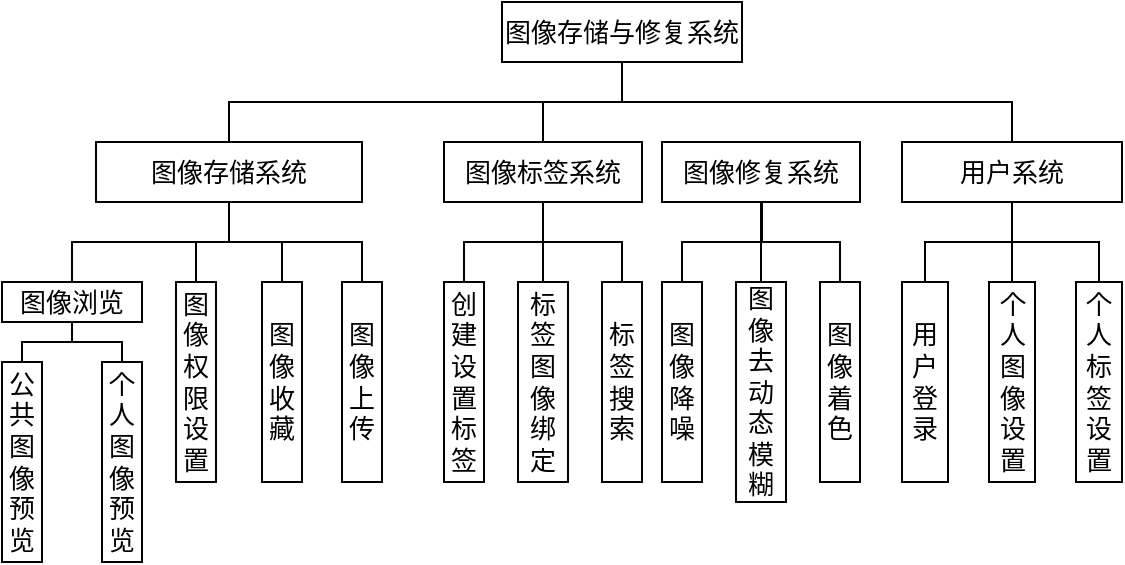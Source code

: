 <mxfile version="21.2.9" type="github">
  <diagram name="第 1 页" id="iMcofbvROrFCo-YO9Vs_">
    <mxGraphModel dx="797" dy="414" grid="1" gridSize="10" guides="1" tooltips="1" connect="1" arrows="1" fold="1" page="1" pageScale="1" pageWidth="583" pageHeight="827" math="0" shadow="0">
      <root>
        <mxCell id="0" />
        <mxCell id="1" parent="0" />
        <mxCell id="7Xu_Gq0dWQEim5B7DnOH-2" style="rounded=0;orthogonalLoop=1;jettySize=auto;html=1;exitX=0.5;exitY=1;exitDx=0;exitDy=0;entryX=0.5;entryY=0;entryDx=0;entryDy=0;edgeStyle=orthogonalEdgeStyle;endArrow=none;endFill=0;fontFamily=宋体;" edge="1" parent="1" source="7Xu_Gq0dWQEim5B7DnOH-5" target="7Xu_Gq0dWQEim5B7DnOH-19">
          <mxGeometry relative="1" as="geometry" />
        </mxCell>
        <mxCell id="7Xu_Gq0dWQEim5B7DnOH-3" style="edgeStyle=orthogonalEdgeStyle;rounded=0;orthogonalLoop=1;jettySize=auto;html=1;exitX=0.5;exitY=1;exitDx=0;exitDy=0;entryX=0.5;entryY=0;entryDx=0;entryDy=0;endArrow=none;endFill=0;fontFamily=宋体;" edge="1" parent="1" source="7Xu_Gq0dWQEim5B7DnOH-5" target="7Xu_Gq0dWQEim5B7DnOH-9">
          <mxGeometry relative="1" as="geometry" />
        </mxCell>
        <mxCell id="7Xu_Gq0dWQEim5B7DnOH-5" value="图像存储与修复系统" style="rounded=0;whiteSpace=wrap;html=1;fontFamily=宋体;fontSize=13;" vertex="1" parent="1">
          <mxGeometry x="260" y="20" width="120" height="30" as="geometry" />
        </mxCell>
        <mxCell id="7Xu_Gq0dWQEim5B7DnOH-19" value="图像存储系统" style="rounded=0;whiteSpace=wrap;html=1;fontSize=13;fontFamily=宋体;" vertex="1" parent="1">
          <mxGeometry x="57" y="90" width="133" height="30" as="geometry" />
        </mxCell>
        <mxCell id="7Xu_Gq0dWQEim5B7DnOH-55" style="edgeStyle=orthogonalEdgeStyle;shape=connector;rounded=0;orthogonalLoop=1;jettySize=auto;html=1;exitX=0.5;exitY=0;exitDx=0;exitDy=0;entryX=0.5;entryY=1;entryDx=0;entryDy=0;labelBackgroundColor=default;strokeColor=default;fontFamily=Helvetica;fontSize=11;fontColor=default;endArrow=none;endFill=0;" edge="1" parent="1" source="7Xu_Gq0dWQEim5B7DnOH-21" target="7Xu_Gq0dWQEim5B7DnOH-19">
          <mxGeometry relative="1" as="geometry" />
        </mxCell>
        <mxCell id="7Xu_Gq0dWQEim5B7DnOH-21" value="图像权限设置" style="rounded=0;whiteSpace=wrap;html=1;fontSize=13;fontFamily=宋体;" vertex="1" parent="1">
          <mxGeometry x="97" y="160" width="20" height="100" as="geometry" />
        </mxCell>
        <mxCell id="7Xu_Gq0dWQEim5B7DnOH-56" style="edgeStyle=orthogonalEdgeStyle;shape=connector;rounded=0;orthogonalLoop=1;jettySize=auto;html=1;exitX=0.5;exitY=0;exitDx=0;exitDy=0;entryX=0.5;entryY=1;entryDx=0;entryDy=0;labelBackgroundColor=default;strokeColor=default;fontFamily=Helvetica;fontSize=11;fontColor=default;endArrow=none;endFill=0;" edge="1" parent="1" source="7Xu_Gq0dWQEim5B7DnOH-23" target="7Xu_Gq0dWQEim5B7DnOH-19">
          <mxGeometry relative="1" as="geometry" />
        </mxCell>
        <mxCell id="7Xu_Gq0dWQEim5B7DnOH-23" value="图像收藏" style="rounded=0;whiteSpace=wrap;html=1;fontSize=13;fontFamily=宋体;" vertex="1" parent="1">
          <mxGeometry x="140" y="160" width="20" height="100" as="geometry" />
        </mxCell>
        <mxCell id="7Xu_Gq0dWQEim5B7DnOH-32" style="edgeStyle=orthogonalEdgeStyle;shape=connector;rounded=0;orthogonalLoop=1;jettySize=auto;html=1;exitX=0.5;exitY=0;exitDx=0;exitDy=0;entryX=0.5;entryY=1;entryDx=0;entryDy=0;labelBackgroundColor=default;strokeColor=default;fontFamily=Helvetica;fontSize=11;fontColor=default;endArrow=none;endFill=0;" edge="1" parent="1" source="7Xu_Gq0dWQEim5B7DnOH-8" target="7Xu_Gq0dWQEim5B7DnOH-19">
          <mxGeometry relative="1" as="geometry" />
        </mxCell>
        <mxCell id="7Xu_Gq0dWQEim5B7DnOH-8" value="图像浏览" style="rounded=0;whiteSpace=wrap;html=1;fontSize=13;fontFamily=宋体;" vertex="1" parent="1">
          <mxGeometry x="10" y="160" width="70" height="20" as="geometry" />
        </mxCell>
        <mxCell id="7Xu_Gq0dWQEim5B7DnOH-13" value="公共图像预览" style="rounded=0;whiteSpace=wrap;html=1;fontSize=13;fontFamily=宋体;" vertex="1" parent="1">
          <mxGeometry x="10" y="200" width="20" height="100" as="geometry" />
        </mxCell>
        <mxCell id="7Xu_Gq0dWQEim5B7DnOH-6" style="edgeStyle=orthogonalEdgeStyle;shape=connector;rounded=0;orthogonalLoop=1;jettySize=auto;html=1;exitX=0.5;exitY=1;exitDx=0;exitDy=0;entryX=0.5;entryY=0;entryDx=0;entryDy=0;labelBackgroundColor=default;strokeColor=default;fontFamily=宋体;fontSize=11;fontColor=default;endArrow=none;endFill=0;" edge="1" parent="1" source="7Xu_Gq0dWQEim5B7DnOH-8" target="7Xu_Gq0dWQEim5B7DnOH-13">
          <mxGeometry relative="1" as="geometry">
            <Array as="points">
              <mxPoint x="45" y="190" />
              <mxPoint x="20" y="190" />
            </Array>
          </mxGeometry>
        </mxCell>
        <mxCell id="7Xu_Gq0dWQEim5B7DnOH-14" value="个人图像预览" style="rounded=0;whiteSpace=wrap;html=1;fontSize=13;fontFamily=宋体;" vertex="1" parent="1">
          <mxGeometry x="60" y="200" width="20" height="100" as="geometry" />
        </mxCell>
        <mxCell id="7Xu_Gq0dWQEim5B7DnOH-7" style="edgeStyle=orthogonalEdgeStyle;shape=connector;rounded=0;orthogonalLoop=1;jettySize=auto;html=1;exitX=0.5;exitY=1;exitDx=0;exitDy=0;entryX=0.5;entryY=0;entryDx=0;entryDy=0;labelBackgroundColor=default;strokeColor=default;fontFamily=宋体;fontSize=11;fontColor=default;endArrow=none;endFill=0;" edge="1" parent="1" source="7Xu_Gq0dWQEim5B7DnOH-8" target="7Xu_Gq0dWQEim5B7DnOH-14">
          <mxGeometry relative="1" as="geometry">
            <Array as="points">
              <mxPoint x="45" y="190" />
              <mxPoint x="70" y="190" />
            </Array>
          </mxGeometry>
        </mxCell>
        <mxCell id="7Xu_Gq0dWQEim5B7DnOH-35" value="" style="group" vertex="1" connectable="0" parent="1">
          <mxGeometry x="460" y="90" width="110" height="170" as="geometry" />
        </mxCell>
        <mxCell id="7Xu_Gq0dWQEim5B7DnOH-9" value="用户系统" style="rounded=0;whiteSpace=wrap;html=1;fontSize=13;fontFamily=宋体;" vertex="1" parent="7Xu_Gq0dWQEim5B7DnOH-35">
          <mxGeometry width="110" height="30" as="geometry" />
        </mxCell>
        <mxCell id="7Xu_Gq0dWQEim5B7DnOH-24" style="edgeStyle=orthogonalEdgeStyle;shape=connector;rounded=0;orthogonalLoop=1;jettySize=auto;html=1;exitX=0.5;exitY=0;exitDx=0;exitDy=0;entryX=0.5;entryY=1;entryDx=0;entryDy=0;labelBackgroundColor=default;strokeColor=default;fontFamily=宋体;fontSize=11;fontColor=default;endArrow=none;endFill=0;" edge="1" parent="7Xu_Gq0dWQEim5B7DnOH-35" source="7Xu_Gq0dWQEim5B7DnOH-25" target="7Xu_Gq0dWQEim5B7DnOH-9">
          <mxGeometry relative="1" as="geometry" />
        </mxCell>
        <mxCell id="7Xu_Gq0dWQEim5B7DnOH-25" value="用户登录" style="rounded=0;whiteSpace=wrap;html=1;fontSize=13;fontFamily=宋体;" vertex="1" parent="7Xu_Gq0dWQEim5B7DnOH-35">
          <mxGeometry y="70" width="23" height="100" as="geometry" />
        </mxCell>
        <mxCell id="7Xu_Gq0dWQEim5B7DnOH-26" style="edgeStyle=orthogonalEdgeStyle;shape=connector;rounded=0;orthogonalLoop=1;jettySize=auto;html=1;exitX=0.5;exitY=0;exitDx=0;exitDy=0;entryX=0.5;entryY=1;entryDx=0;entryDy=0;labelBackgroundColor=default;strokeColor=default;fontFamily=宋体;fontSize=11;fontColor=default;endArrow=none;endFill=0;" edge="1" parent="7Xu_Gq0dWQEim5B7DnOH-35" source="7Xu_Gq0dWQEim5B7DnOH-27" target="7Xu_Gq0dWQEim5B7DnOH-9">
          <mxGeometry relative="1" as="geometry" />
        </mxCell>
        <mxCell id="7Xu_Gq0dWQEim5B7DnOH-27" value="个人标签设置" style="rounded=0;whiteSpace=wrap;html=1;fontSize=13;fontFamily=宋体;" vertex="1" parent="7Xu_Gq0dWQEim5B7DnOH-35">
          <mxGeometry x="87" y="70" width="23" height="100" as="geometry" />
        </mxCell>
        <mxCell id="7Xu_Gq0dWQEim5B7DnOH-34" style="edgeStyle=orthogonalEdgeStyle;shape=connector;rounded=0;orthogonalLoop=1;jettySize=auto;html=1;exitX=0.5;exitY=0;exitDx=0;exitDy=0;labelBackgroundColor=default;strokeColor=default;fontFamily=Helvetica;fontSize=11;fontColor=default;endArrow=none;endFill=0;" edge="1" parent="7Xu_Gq0dWQEim5B7DnOH-35" source="7Xu_Gq0dWQEim5B7DnOH-33">
          <mxGeometry relative="1" as="geometry">
            <mxPoint x="55" y="30" as="targetPoint" />
          </mxGeometry>
        </mxCell>
        <mxCell id="7Xu_Gq0dWQEim5B7DnOH-33" value="个人图像设置" style="rounded=0;whiteSpace=wrap;html=1;fontSize=13;fontFamily=宋体;" vertex="1" parent="7Xu_Gq0dWQEim5B7DnOH-35">
          <mxGeometry x="43.5" y="70" width="23" height="100" as="geometry" />
        </mxCell>
        <mxCell id="7Xu_Gq0dWQEim5B7DnOH-42" style="edgeStyle=orthogonalEdgeStyle;shape=connector;rounded=0;orthogonalLoop=1;jettySize=auto;html=1;exitX=0.5;exitY=0;exitDx=0;exitDy=0;entryX=0.5;entryY=1;entryDx=0;entryDy=0;labelBackgroundColor=default;strokeColor=default;fontFamily=Helvetica;fontSize=11;fontColor=default;endArrow=none;endFill=0;" edge="1" parent="1" source="7Xu_Gq0dWQEim5B7DnOH-36" target="7Xu_Gq0dWQEim5B7DnOH-5">
          <mxGeometry relative="1" as="geometry" />
        </mxCell>
        <mxCell id="7Xu_Gq0dWQEim5B7DnOH-36" value="图像标签系统" style="rounded=0;whiteSpace=wrap;html=1;fontSize=13;fontFamily=宋体;" vertex="1" parent="1">
          <mxGeometry x="231" y="90" width="99" height="30" as="geometry" />
        </mxCell>
        <mxCell id="7Xu_Gq0dWQEim5B7DnOH-40" style="edgeStyle=orthogonalEdgeStyle;shape=connector;rounded=0;orthogonalLoop=1;jettySize=auto;html=1;exitX=0.5;exitY=0;exitDx=0;exitDy=0;entryX=0.5;entryY=1;entryDx=0;entryDy=0;labelBackgroundColor=default;strokeColor=default;fontFamily=Helvetica;fontSize=11;fontColor=default;endArrow=none;endFill=0;" edge="1" parent="1" source="7Xu_Gq0dWQEim5B7DnOH-37" target="7Xu_Gq0dWQEim5B7DnOH-36">
          <mxGeometry relative="1" as="geometry" />
        </mxCell>
        <mxCell id="7Xu_Gq0dWQEim5B7DnOH-37" value="创建设置标签" style="rounded=0;whiteSpace=wrap;html=1;fontSize=13;fontFamily=宋体;" vertex="1" parent="1">
          <mxGeometry x="231" y="160" width="20" height="100" as="geometry" />
        </mxCell>
        <mxCell id="7Xu_Gq0dWQEim5B7DnOH-41" style="edgeStyle=orthogonalEdgeStyle;shape=connector;rounded=0;orthogonalLoop=1;jettySize=auto;html=1;exitX=0.5;exitY=0;exitDx=0;exitDy=0;entryX=0.5;entryY=1;entryDx=0;entryDy=0;labelBackgroundColor=default;strokeColor=default;fontFamily=Helvetica;fontSize=11;fontColor=default;endArrow=none;endFill=0;" edge="1" parent="1" source="7Xu_Gq0dWQEim5B7DnOH-38" target="7Xu_Gq0dWQEim5B7DnOH-36">
          <mxGeometry relative="1" as="geometry" />
        </mxCell>
        <mxCell id="7Xu_Gq0dWQEim5B7DnOH-38" value="标签图像绑定" style="rounded=0;whiteSpace=wrap;html=1;fontSize=13;fontFamily=宋体;" vertex="1" parent="1">
          <mxGeometry x="268" y="160" width="25" height="100" as="geometry" />
        </mxCell>
        <mxCell id="7Xu_Gq0dWQEim5B7DnOH-46" style="edgeStyle=orthogonalEdgeStyle;shape=connector;rounded=0;orthogonalLoop=1;jettySize=auto;html=1;exitX=0.5;exitY=0;exitDx=0;exitDy=0;entryX=0.5;entryY=1;entryDx=0;entryDy=0;labelBackgroundColor=default;strokeColor=default;fontFamily=Helvetica;fontSize=11;fontColor=default;endArrow=none;endFill=0;" edge="1" parent="1" source="7Xu_Gq0dWQEim5B7DnOH-39" target="7Xu_Gq0dWQEim5B7DnOH-36">
          <mxGeometry relative="1" as="geometry" />
        </mxCell>
        <mxCell id="7Xu_Gq0dWQEim5B7DnOH-39" value="标签搜索" style="rounded=0;whiteSpace=wrap;html=1;fontSize=13;fontFamily=宋体;" vertex="1" parent="1">
          <mxGeometry x="310" y="160" width="20" height="100" as="geometry" />
        </mxCell>
        <mxCell id="7Xu_Gq0dWQEim5B7DnOH-45" style="edgeStyle=orthogonalEdgeStyle;shape=connector;rounded=0;orthogonalLoop=1;jettySize=auto;html=1;exitX=0.5;exitY=0;exitDx=0;exitDy=0;entryX=0.5;entryY=1;entryDx=0;entryDy=0;labelBackgroundColor=default;strokeColor=default;fontFamily=Helvetica;fontSize=11;fontColor=default;endArrow=none;endFill=0;" edge="1" parent="1" source="7Xu_Gq0dWQEim5B7DnOH-43" target="7Xu_Gq0dWQEim5B7DnOH-19">
          <mxGeometry relative="1" as="geometry" />
        </mxCell>
        <mxCell id="7Xu_Gq0dWQEim5B7DnOH-43" value="图像上传" style="rounded=0;whiteSpace=wrap;html=1;fontSize=13;fontFamily=宋体;" vertex="1" parent="1">
          <mxGeometry x="180" y="160" width="20" height="100" as="geometry" />
        </mxCell>
        <mxCell id="7Xu_Gq0dWQEim5B7DnOH-47" value="图像修复系统" style="rounded=0;whiteSpace=wrap;html=1;fontSize=13;fontFamily=宋体;" vertex="1" parent="1">
          <mxGeometry x="340" y="90" width="99" height="30" as="geometry" />
        </mxCell>
        <mxCell id="7Xu_Gq0dWQEim5B7DnOH-51" style="edgeStyle=orthogonalEdgeStyle;shape=connector;rounded=0;orthogonalLoop=1;jettySize=auto;html=1;exitX=0.5;exitY=0;exitDx=0;exitDy=0;entryX=0.5;entryY=1;entryDx=0;entryDy=0;labelBackgroundColor=default;strokeColor=default;fontFamily=Helvetica;fontSize=11;fontColor=default;endArrow=none;endFill=0;" edge="1" parent="1" source="7Xu_Gq0dWQEim5B7DnOH-48" target="7Xu_Gq0dWQEim5B7DnOH-47">
          <mxGeometry relative="1" as="geometry" />
        </mxCell>
        <mxCell id="7Xu_Gq0dWQEim5B7DnOH-48" value="图像降噪" style="rounded=0;whiteSpace=wrap;html=1;fontSize=13;fontFamily=宋体;" vertex="1" parent="1">
          <mxGeometry x="340" y="160" width="20" height="100" as="geometry" />
        </mxCell>
        <mxCell id="7Xu_Gq0dWQEim5B7DnOH-52" style="edgeStyle=orthogonalEdgeStyle;shape=connector;rounded=0;orthogonalLoop=1;jettySize=auto;html=1;exitX=0.5;exitY=0;exitDx=0;exitDy=0;labelBackgroundColor=default;strokeColor=default;fontFamily=Helvetica;fontSize=11;fontColor=default;endArrow=none;endFill=0;" edge="1" parent="1" source="7Xu_Gq0dWQEim5B7DnOH-49">
          <mxGeometry relative="1" as="geometry">
            <mxPoint x="389.538" y="120" as="targetPoint" />
          </mxGeometry>
        </mxCell>
        <mxCell id="7Xu_Gq0dWQEim5B7DnOH-49" value="图像去动态模糊" style="rounded=0;whiteSpace=wrap;html=1;fontSize=13;fontFamily=宋体;" vertex="1" parent="1">
          <mxGeometry x="377" y="160" width="25" height="110" as="geometry" />
        </mxCell>
        <mxCell id="7Xu_Gq0dWQEim5B7DnOH-53" style="edgeStyle=orthogonalEdgeStyle;shape=connector;rounded=0;orthogonalLoop=1;jettySize=auto;html=1;exitX=0.5;exitY=0;exitDx=0;exitDy=0;labelBackgroundColor=default;strokeColor=default;fontFamily=Helvetica;fontSize=11;fontColor=default;endArrow=none;endFill=0;" edge="1" parent="1" source="7Xu_Gq0dWQEim5B7DnOH-50">
          <mxGeometry relative="1" as="geometry">
            <mxPoint x="390.0" y="120" as="targetPoint" />
            <Array as="points">
              <mxPoint x="429" y="140" />
              <mxPoint x="390" y="140" />
            </Array>
          </mxGeometry>
        </mxCell>
        <mxCell id="7Xu_Gq0dWQEim5B7DnOH-50" value="图像着色" style="rounded=0;whiteSpace=wrap;html=1;fontSize=13;fontFamily=宋体;" vertex="1" parent="1">
          <mxGeometry x="419" y="160" width="20" height="100" as="geometry" />
        </mxCell>
      </root>
    </mxGraphModel>
  </diagram>
</mxfile>
